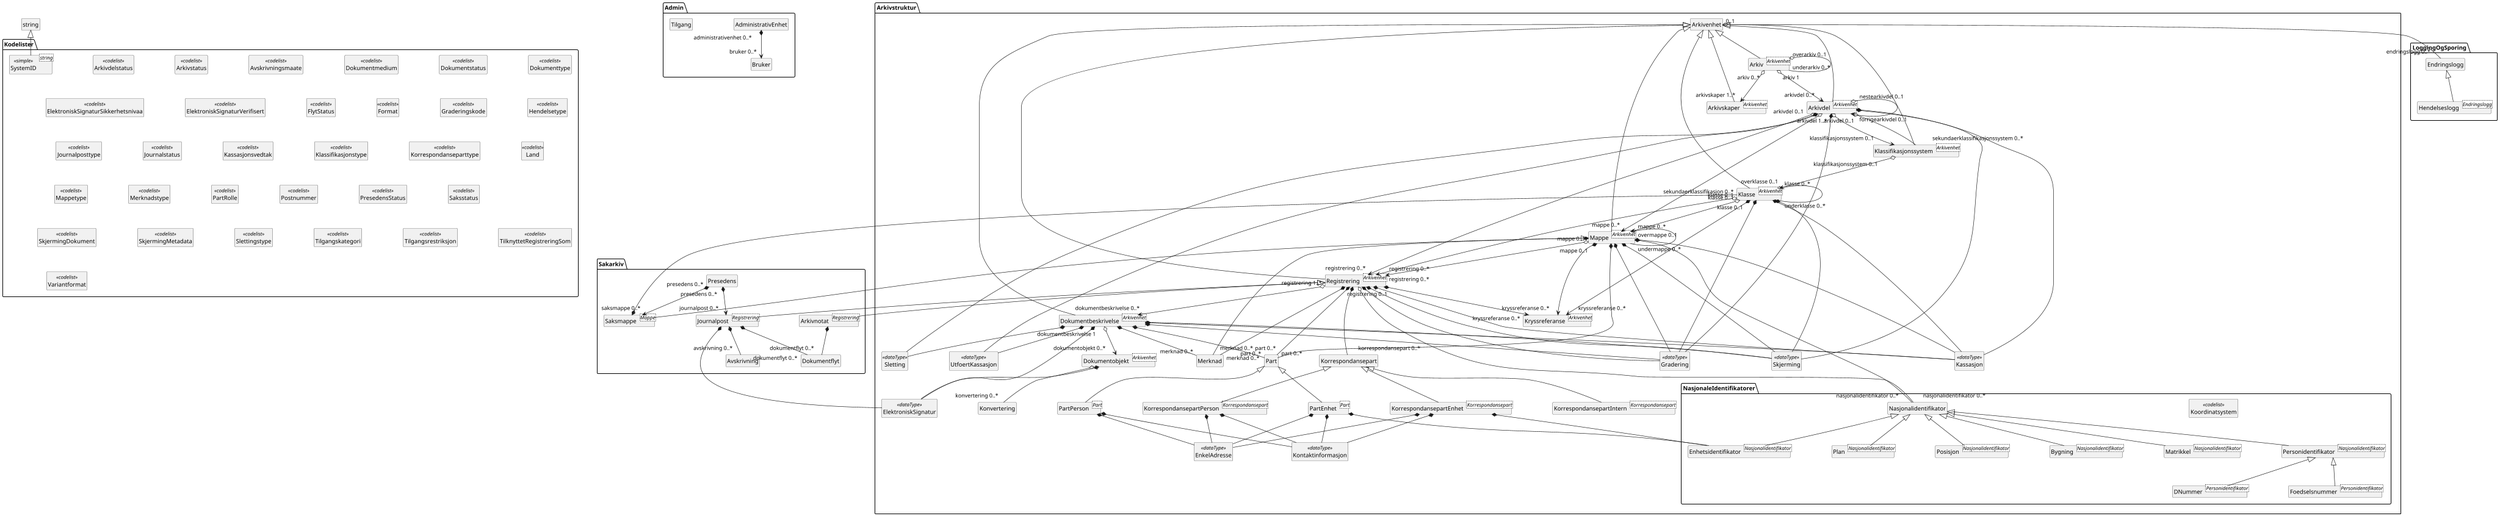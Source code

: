 @startuml
scale max 4096 width
skinparam nodesep 100
hide members
hide circle
class Admin.AdministrativEnhet {
  +systemID : SystemID [0..1]
  +administrativEnhetNavn : string
  +kortnavn : string [0..1]
  +opprettetDato : datetime
  +opprettetAv : string [0..1]
  +avsluttetDato : datetime [0..1]
  +administrativEnhetsstatus : string
  +referanseOverordnetEnhet : SystemID [0..1]
  +virksomhetsspesifikkeMetadata : any [0..1]
}

class Admin.Bruker {
  +systemID : SystemID [0..1]
  +brukerNavn : string
  +opprettetDato : datetime
  +opprettetAv : string [0..1]
  +avsluttetDato : datetime [0..1]
  +virksomhetsspesifikkeMetadata : any [0..1]
  +kortnavn : string [0..1]
}

class Admin.Tilgang {
  +systemID : SystemID [0..1]
  +rolle : string
  +tilgangskategori : Tilgangskategori
  +referanseArkivenhet : SystemID [0..1]
  +tilgangsrestriksjon : Tilgangsrestriksjon [0..1]
  +les : boolean
  +ny : boolean
  +endre : boolean
  +slett : boolean
}

class Arkivstruktur.Arkiv <Arkivenhet> {
  +tittel : string
  +beskrivelse : string [0..1]
  +arkivstatus : Arkivstatus [0..1]
  +dokumentmedium : Dokumentmedium [0..1]
  +oppbevaringssted : string [0..*]
  +avsluttetDato : datetime [0..1]
  +avsluttetAv : string [0..1]
  +referanseAvsluttetAv : SystemID [0..1]
}

class Arkivstruktur.Arkivdel <Arkivenhet> {
  +tittel : string
  +beskrivelse : string [0..1]
  +arkivdelstatus : Arkivdelstatus
  +dokumentmedium : Dokumentmedium [0..1]
  +oppbevaringssted : string [0..*]
  +avsluttetDato : datetime [0..1]
  +avsluttetAv : string [0..1]
  +referanseAvsluttetAv : SystemID [0..1]
  +arkivperiodeStartDato : datetime [0..1]
  +arkivperiodeSluttDato : datetime [0..1]
  +referanseForloeper : SystemID [0..1]
  +referanseArvtaker : SystemID [0..1]
  +kassasjon : Kassasjon [0..1]
  +utfoertKassasjon : UtfoertKassasjon [0..1]
  +sletting : Sletting [0..1]
  +skjerming : Skjerming [0..1]
  +gradering : Gradering [0..1]
}

class Arkivstruktur.Arkivenhet {
  +systemID : SystemID [0..1]
  +endretDato : datetime [0..1]
  +opprettetDato : datetime [0..1]
  +opprettetAv : string [0..1]
  +endretAv : string [0..1]
  +referanseEndretAv : SystemID [0..1]
  +referanseOpprettetAv : SystemID [0..1]
}

class Arkivstruktur.Arkivskaper <Arkivenhet> {
  +arkivskaperID : string
  +arkivskaperNavn : string
  +beskrivelse : string [0..1]
}

class Arkivstruktur.Dokumentbeskrivelse <Arkivenhet> {
  +dokumenttype : Dokumenttype
  +dokumentstatus : Dokumentstatus
  +tittel : string
  +beskrivelse : string [0..1]
  +forfatter : string [0..*]
  +dokumentmedium : Dokumentmedium [0..1]
  +oppbevaringssted : string [0..1]
  +tilknyttetRegistreringSom : TilknyttetRegistreringSom
  +dokumentnummer : integer
  +tilknyttetDato : datetime
  +tilknyttetAv : string [0..1]
  +referanseTilknyttetAv : SystemID [0..1]
  +kassasjon : Kassasjon [0..1]
  +utfoertKassasjon : UtfoertKassasjon [0..1]
  +sletting : Sletting [0..1]
  +skjerming : Skjerming [0..1]
  +gradering : Gradering [0..1]
  +elektroniskSignatur : ElektroniskSignatur [0..1]
  +eksternReferanse : string [0..1]
  +virksomhetsspesifikkeMetadata : any [0..1]
}

class Arkivstruktur.Dokumentobjekt <Arkivenhet> {
  +versjonsnummer : integer
  +variantformat : Variantformat
  +format : Format [0..1]
  +formatDetaljer : string [0..1]
  +referanseDokumentfil : string [0..1]
  +filnavn : string [0..1]
  +sjekksum : string [0..1]
  +mimeType : string [0..1]
  +sjekksumAlgoritme : string [0..1]
  +filstoerrelse : integer [0..1]
  +elektroniskSignatur : ElektroniskSignatur [0..1]
}

class Arkivstruktur.ElektroniskSignatur <<dataType>> {
  +elektroniskSignaturSikkerhetsnivaa : ElektroniskSignaturSikkerhetsnivaa
  +elektroniskSignaturVerifisert : ElektroniskSignaturVerifisert
  +verifisertDato : datetime
  +verifisertAv : string
  +referanseVerifisertAv : SystemID [0..1]
}

class Arkivstruktur.EnkelAdresse <<dataType>> {
  +adresselinje1 : string [0..1]
  +adresselinje2 : string [0..1]
  +adresselinje3 : string [0..1]
  +postnr : Postnummer [0..1]
  +poststed : string
  +landkode : Land [0..1]
}

class Arkivstruktur.Gradering <<dataType>> {
  +graderingskode : Graderingskode
  +graderingsdato : datetime
  +gradertAv : string
  +referanseGradertAv : SystemID
  +nedgraderingsdato : datetime [0..1]
  +nedgradertAv : string [0..1]
  +referanseNedgradertAv : SystemID [0..1]
}

class Arkivstruktur.Kassasjon <<dataType>> {
  +kassasjonsvedtak : Kassasjonsvedtak
  +kassasjonshjemmel : string [0..1]
  +bevaringstid : integer
  +kassasjonsdato : datetime
}

class Arkivstruktur.Klasse <Arkivenhet> {
  +klasseID : string
  +tittel : string
  +beskrivelse : string [0..1]
  +noekkelord : string [0..*]
  +avsluttetDato : datetime [0..1]
  +avsluttetAv : string [0..1]
  +referanseAvsluttetAv : SystemID [0..1]
  +skjerming : Skjerming [0..1]
  +kassasjon : Kassasjon [0..1]
  +gradering : Gradering [0..1]
}

class Arkivstruktur.Klassifikasjonssystem <Arkivenhet> {
  +klassifikasjonstype : Klassifikasjonstype [0..1]
  +tittel : string
  +beskrivelse : string [0..1]
  +avsluttetDato : datetime [0..1]
  +avsluttetAv : string [0..1]
  +referanseAvsluttetAv : SystemID [0..1]
}

class Arkivstruktur.Kontaktinformasjon <<dataType>> {
  +epostadresse : string [0..1]
  +mobiltelefon : string [0..1]
  +telefon : string [0..1]
}

class Arkivstruktur.Konvertering {
  +systemID : SystemID [0..1]
  +konvertertDato : datetime
  +konvertertAv : string
  +konvertertFraFormat : Format
  +konvertertTilFormat : Format
  +konverteringsverktoey : string [0..1]
  +konverteringskommentar : string [0..1]
}

class Arkivstruktur.Korrespondansepart {
  +systemID : SystemID [0..1]
  +korrespondanseparttype : Korrespondanseparttype
  +virksomhetsspesifikkeMetadata : any [0..1]
}

class Arkivstruktur.KorrespondansepartEnhet <Korrespondansepart> {
  +enhetsidentifikator : Enhetsidentifikator [0..1]
  +navn : string
  +forretningsadresse : EnkelAdresse [0..1]
  +postadresse : EnkelAdresse [0..1]
  +kontaktinformasjon : Kontaktinformasjon [0..1]
  +kontaktperson : string [0..1]
}

class Arkivstruktur.KorrespondansepartIntern <Korrespondansepart> {
  +administrativEnhet : string [0..1]
  +referanseAdministrativEnhet : SystemID [0..1]
  +saksbehandler : string [0..1]
  +referanseSaksbehandler : SystemID [0..1]
}

class Arkivstruktur.KorrespondansepartPerson <Korrespondansepart> {
  +personidentifikator : Personidentifikator [0..*]
  +navn : string
  +postadresse : EnkelAdresse [0..1]
  +bostedsadresse : EnkelAdresse [0..1]
  +kontaktinformasjon : Kontaktinformasjon [0..1]
}

class Arkivstruktur.Kryssreferanse <Arkivenhet> {
}

class Arkivstruktur.Mappe <Arkivenhet> {
  +mappeID : string [0..1]
  +mappetype : Mappetype [0..1]
  +tittel : string
  +offentligTittel : string [0..1]
  +beskrivelse : string [0..1]
  +noekkelord : string [0..*]
  +dokumentmedium : Dokumentmedium [0..1]
  +oppbevaringssted : string [0..*]
  +avsluttetDato : datetime [0..1]
  +avsluttetAv : string [0..1]
  +referanseAvsluttetAv : SystemID [0..1]
  +kassasjon : Kassasjon [0..1]
  +skjerming : Skjerming [0..1]
  +gradering : Gradering [0..1]
  +referanseForelderMappe : SystemID [0..1]
  +virksomhetsspesifikkeMetadata : any [0..1]
}

class Arkivstruktur.Merknad {
  +systemID : SystemID [0..1]
  +merknadstekst : string
  +merknadstype : Merknadstype [0..1]
  +merknadsdato : datetime
  +merknadRegistrertAv : string [0..1]
  +referanseMerknadRegistrertAv : SystemID [0..1]
}

class Arkivstruktur.NasjonaleIdentifikatorer.Bygning <Nasjonalidentifikator> {
  +bygningsnummer : integer
  +endringsloepenummer : integer [0..1]
}

class Arkivstruktur.NasjonaleIdentifikatorer.DNummer <Personidentifikator> {
  +dNummer : string
}

class Arkivstruktur.NasjonaleIdentifikatorer.Enhetsidentifikator <Nasjonalidentifikator> {
  +organisasjonsnummer : string
}

class Arkivstruktur.NasjonaleIdentifikatorer.Foedselsnummer <Personidentifikator> {
  +foedselsnummer : string
}

class Arkivstruktur.NasjonaleIdentifikatorer.Koordinatsystem <<codelist>> {
  +UTM32N = EPSG:32632
  +WGS84 = EPSG:4326
}

class Arkivstruktur.NasjonaleIdentifikatorer.Matrikkel <Nasjonalidentifikator> {
  +kommunenummer : string
  +gaardsnummer : integer
  +bruksnummer : integer
  +festenummer : integer [0..1]
  +seksjonsnummer : integer [0..1]
}

class Arkivstruktur.NasjonaleIdentifikatorer.Nasjonalidentifikator {
  +systemID : SystemID
}

class Arkivstruktur.NasjonaleIdentifikatorer.Personidentifikator <Nasjonalidentifikator> {
}

class Arkivstruktur.NasjonaleIdentifikatorer.Plan <Nasjonalidentifikator> {
  +kommunenummer : string [0..1]
  +fylkesnummer : string [0..1]
  +landkode : Land [0..1]
  +planidentifikasjon : string
}

class Arkivstruktur.NasjonaleIdentifikatorer.Posisjon <Nasjonalidentifikator> {
  +koordinatsystem : Koordinatsystem
  +x : decimal
  +y : decimal
  +z : decimal [0..1]
}

class Arkivstruktur.Part {
  +systemID : SystemID [0..1]
  +partRolle : PartRolle
  +virksomhetsspesifikkeMetadata : any [0..1]
}

class Arkivstruktur.PartEnhet <Part> {
  +enhetsidentifikator : Enhetsidentifikator [0..1]
  +navn : string
  +forretningsadresse : EnkelAdresse [0..1]
  +postadresse : EnkelAdresse [0..1]
  +kontaktinformasjon : Kontaktinformasjon [0..1]
  +kontaktperson : string [0..1]
}

class Arkivstruktur.PartPerson <Part> {
  +personidentifikator : Personidentifikator [0..*]
  +navn : string
  +postadresse : EnkelAdresse [0..1]
  +bostedsadresse : EnkelAdresse [0..1]
  +kontaktinformasjon : Kontaktinformasjon [0..1]
}

class Arkivstruktur.Registrering <Arkivenhet> {
  +arkivertDato : datetime [0..1]
  +arkivertAv : string [0..1]
  +referanseArkivertAv : SystemID [0..1]
  +kassasjon : Kassasjon [0..1]
  +skjerming : Skjerming [0..1]
  +gradering : Gradering [0..1]
  +referanseArkivdel : SystemID [0..1]
  +registreringsID : string [0..1]
  +tittel : string
  +offentligTittel : string [0..1]
  +beskrivelse : string [0..1]
  +noekkelord : string [0..*]
  +forfatter : string [0..*]
  +dokumentmedium : Dokumentmedium [0..1]
  +oppbevaringssted : string [0..*]
  +virksomhetsspesifikkeMetadata : any [0..1]
}

class Arkivstruktur.Skjerming <<dataType>> {
  +tilgangsrestriksjon : Tilgangsrestriksjon
  +skjermingshjemmel : string
  +skjermingMetadata : SkjermingMetadata [0..*]
  +skjermingDokument : SkjermingDokument [0..1]
  +skjermingsvarighet : integer [0..1]
  +skjermingOpphoererDato : datetime [0..1]
}

class Arkivstruktur.Sletting <<dataType>> {
  +slettingstype : Slettingstype
  +slettetDato : datetime
  +slettetAv : string
  +referanseSlettetAv : SystemID
}

class Arkivstruktur.UtfoertKassasjon <<dataType>> {
  +kassertDato : datetime
  +kassertAv : string
  +referanseKassertAv : SystemID
}

class Kodelister.Arkivdelstatus <<codelist>> {
  +Aktiv periode = A
  +Overlappingsperiode = O
  +Avsluttet periode = P
  +Uaktuelle mapper = U
}

class Kodelister.Arkivstatus <<codelist>> {
  +Opprettet = O
  +Avsluttet = A
}

class Kodelister.Avskrivningsmaate <<codelist>> {
  +Besvart med brev = BU
  +Besvart med e-post = BE
  +Besvart på telefon = TLF
  +Tatt til etterretning = TE
  +Tatt til orientering = TO
  +Besvart med notat = BN
  +Saken ble avsluttet = SA
}

class Kodelister.Dokumentmedium <<codelist>> {
  +Fysisk medium = F
  +Elektronisk arkiv = E
  +Blandet fysisk og elektronisk arkiv = B
}

class Kodelister.Dokumentstatus <<codelist>> {
  +Dokumentet er under redigering = B
  +Dokumentet er ferdigstilt = F
}

class Kodelister.Dokumenttype <<codelist>> {
  +Brev = B
  +Rundskriv = R
  +Faktura = F
  +Ordrebekreftelse = O
}

class Kodelister.ElektroniskSignaturSikkerhetsnivaa <<codelist>> {
  +Symmetrisk kryptert = SK
  +Sendt med PKI/virksomhetssertifikat = V
  +Sendt med PKI/"person standard"-sertifikat = PS
  +Sendt med PKI/"person høy"-sertifikat = PH
}

class Kodelister.ElektroniskSignaturVerifisert <<codelist>> {
  +Signatur påført, ikke verifisert = I
  +Signatur påført og verifisert = V
}

class Kodelister.FlytStatus <<codelist>> {
  +Godkjent = G
  +Ikke godkjent = I
  +Sendt tilbake til saksbehandler med kommentarer = S
}

class Kodelister.Format <<codelist>> {
  +Ukjent format = av/0
  +Ren tekst = x-fmt/111
  +TIFF versjon 6 = fmt/353
  +PDF/A 1a - ISO 19005-1:2005 = fmt/95
  +PDF/A 1b - ISO 19005-1:2005 = fmt/354
  +XML = fmt/101
  +JPEG = fmt/42
  +SOSI = av/1
  +MPEG-2 = x-fmt/386
  +MP3 = fmt/134
  +PNG = fmt/11
}

class Kodelister.Graderingskode <<codelist>> {
  {field} +Strengt hemmelig (sikkerhetsgrad) = SH
  {field} +Hemmelig (sikkerhetsgrad) = H
  {field} +Konfidensielt (sikkerhetsgrad) = K
  {field} +Begrenset (sikkerhetsgrad) = B
  {field} +Fortrolig (beskyttelsesgrad) = F
  {field} +Strengt fortrolig (beskyttelsesgrad) = SF
}

class Kodelister.Hendelsetype <<codelist>> {
  +Opprettet = C
  +Lest = R
  +Endret = U
  +Slettet = D
}

class Kodelister.Journalposttype <<codelist>> {
  +Inngående dokument = I
  +Utgående dokument = U
  +Organinternt dokument for oppfølging = N
  +Organinternt dokument uten oppfølging = X
  +Saksframlegg = S
}

class Kodelister.Journalstatus <<codelist>> {
  +Journalført = J
  +Ferdigstilt fra saksbehandler = F
  +Godkjent av leder = G
  +Ekspedert = E
  +Arkivert = A
  +Utgår = U
  +Midlertidig registrering av innkommet dokument = M
  +Saksbehandler har registrert innkommet dokument = S
  +Reservert dokument = R
}

class Kodelister.Kassasjonsvedtak <<codelist>> {
  +Bevares = B
  +Kasseres = K
  +Vurderes senere = G
}

class Kodelister.Klassifikasjonstype <<codelist>> {
  +Gårds- og bruksnummer = GBN
  +Funksjonsbasert, hierarkisk = FH
  +Emnebasert, hierarkisk arkivnøkkel = EH
  +Emnebasert, ett nivå = E1
  +K-koder = KK
  +Mangefasettert, ikke hierarki = MF
  +Objektbasert = UO
  +Fødselsnummer = PNR
}

class Kodelister.Korrespondanseparttype <<codelist>> {
  +Avsender = EA
  +Mottaker = EM
  +Kopimottaker = EK
  +Gruppemottaker = GM
  +Intern avsender = IA
  +Intern mottaker = IM
  +Intern kopimottaker = IK
  +Medavsender = IS
}

class Kodelister.Land <<codelist>> {
}

class Kodelister.Mappetype <<codelist>> {
}

class Kodelister.Merknadstype <<codelist>> {
  +Merknad fra saksbehandler = MS
  +Merknad fra leder = ML
  +Merknad fra arkivansvarlig = MA
}

class Kodelister.PartRolle <<codelist>> {
  +Klient = KLI
  +Pårørende = PAA
  +Formynder = FORM
  +Advokat = ADV
}

class Kodelister.Postnummer <<codelist>> {
}

class Kodelister.PresedensStatus <<codelist>> {
  +Gjeldende = G
  +Foreldet = F
}

class Kodelister.Saksstatus <<codelist>> {
  +Under behandling = B
  +Avsluttet = A
  +Utgår = U
  +Opprettet av saksbehandler = R
  +Avsluttet av saksbehandler = S
  +Unntatt prosesstyring = P
  +Ferdig fra saksbehandler = F
}

class Kodelister.SkjermingDokument <<codelist>> {
  +Skjerming av hele dokumentet = H
  +Skjerming av deler av dokumentet = D
}

class Kodelister.SkjermingMetadata <<codelist>> {
  +Skjerming klasseID = KID
  +Skjerming tittel klasse = TKL
  +Skjerming tittel mappe - unntatt første linje = TM1
  +Skjerming tittel mappe - utvalgte ord = TMO
  +Skjerming navn part i sak = NPS
  +Skjerming tittel registrering - unntatt første linje = TR1
  +Skjerming tittel registrering - utvalgte ord = TRO
  +Skjerming navn avsender = NA
  +Skjerming navn mottaker = NM
  +Skjerming tittel dokumentbeskrivelse = TD
  +Skjerming merknadstekst = MT
  +Midlertidig skjerming = M
}

class Kodelister.Slettingstype <<codelist>> {
  +Sletting av produksjonsformat = SP
  +Sletting av tidligere versjon = SV
  +Sletting av variant med sladdet informasjon = SS
  +Sletting av hele innholdet i arkivdelen = SA
}

class Kodelister.SystemID <string> <<simple>> {
}

class Kodelister.Tilgangskategori <<codelist>> {
  +arkivdel = A
  +klasse = K
  +mappe = M
  +registrering = R
  +dokumentbeskrivelse = D
}

class Kodelister.Tilgangsrestriksjon <<codelist>> {
  +Begrenset etter sikkerhetsinstruksen = B
  +Konfidensielt etter sikkerhetsinstruksen = K
  +Hemmelig etter sikkerhetsinstruksen = H
  +Fortrolig etter beskyttelsesinstruksen = F
  +Strengt fortrolig etter beskyttelsesinstruksen = SF
  +Unntatt etter offentlighetsloven § 5 = 5
  +Unntatt etter offentlighetsloven § 5a = 5a
  +Unntatt etter offentlighetsloven § 6 = 6
  +Unntatt etter offentlighetsloven § 11 = 11
  +Midlertidig sperret = XX
  +Personalsaker = P
  +Klientsaker = KL
}

class Kodelister.TilknyttetRegistreringSom <<codelist>> {
  +Hoveddokument = H
  +Vedlegg = V
}

class Kodelister.Variantformat <<codelist>> {
  +Produksjonsformat = P
  +Arkivformat = A
  +Dokument hvor deler av innholdet er skjermet = O
}

class LoggingOgSporing.Endringslogg {
  +systemID : SystemID [0..1]
  +referanseArkivenhet : SystemID [0..1]
  +referanseMetadata : string [0..1]
  +endretDato : datetime
  +endretAv : string
  +referanseEndretAv : SystemID
  +tidligereVerdi : string [0..1]
  +nyVerdi : string [0..1]
}

class LoggingOgSporing.Hendelseslogg <Endringslogg> {
  +hendelsetype : Hendelsetype
  +beskrivelse : string [0..1]
  +hendelseDato : datetime
}

class Sakarkiv.Arkivnotat <Registrering> {
  +dokumentetsDato : datetime [0..1]
  +mottattDato : datetime [0..1]
  +sendtDato : datetime [0..1]
  +forfallsdato : datetime [0..1]
  +offentlighetsvurdertDato : datetime [0..1]
  +antallVedlegg : integer [0..1]
  +utlaantDato : datetime [0..1]
  +utlaantTil : string [0..1]
  +referanseUtlaantTil : SystemID [0..1]
}

class Sakarkiv.Avskrivning {
  +systemID : SystemID [0..1]
  +avskrivningsdato : datetime
  +avskrevetAv : string
  +referanseAvskrevetAv : SystemID [0..1]
  +avskrivningsmaate : Avskrivningsmaate
  +referanseAvskrivesAvJournalpost : SystemID [0..1]
  +referanseAvskrivesAvKorrespondansepart : SystemID [0..1]
}

class Sakarkiv.Dokumentflyt {
  +systemID : SystemID [0..1]
  +flytTil : string
  +referanseFlytTil : SystemID [0..1]
  +flytFra : string
  +referanseFlytFra : SystemID [0..1]
  +flytMottattDato : datetime
  +flytSendtDato : datetime
  +flytStatus : FlytStatus
  +flytMerknad : string [0..1]
}

class Sakarkiv.Journalpost <Registrering> {
  +journalaar : integer [0..1]
  +journalsekvensnummer : integer [0..1]
  +journalpostnummer : integer
  +journalposttype : Journalposttype
  +journalstatus : Journalstatus
  +journaldato : datetime
  +dokumentetsDato : datetime [0..1]
  +mottattDato : datetime [0..1]
  +sendtDato : datetime [0..1]
  +forfallsdato : datetime [0..1]
  +offentlighetsvurdertDato : datetime [0..1]
  +antallVedlegg : integer [0..1]
  +utlaantDato : datetime [0..1]
  +utlaantTil : string [0..1]
  +referanseUtlaantTil : SystemID [0..1]
  +journalenhet : string [0..1]
  +elektroniskSignatur : ElektroniskSignatur [0..1]
}

class Sakarkiv.Presedens {
  +systemID : SystemID [0..1]
  +presedensDato : datetime
  +opprettetDato : datetime [0..1]
  +opprettetAv : string [0..1]
  +referanseOpprettetAv : SystemID [0..1]
  +tittel : string
  +beskrivelse : string [0..1]
  +presedensHjemmel : string [0..1]
  +rettskildefaktor : string
  +presedensGodkjentDato : datetime [0..1]
  +presedensGodkjentAv : string [0..1]
  +referansePresedensGodkjentAv : SystemID [0..1]
  +avsluttetDato : datetime [0..1]
  +avsluttetAv : string [0..1]
  +referanseAvsluttetAv : SystemID [0..1]
  +presedensStatus : PresedensStatus [0..1]
}

class Sakarkiv.Saksmappe <Mappe> {
  +saksaar : integer
  +sakssekvensnummer : integer
  +saksdato : datetime
  +administrativEnhet : string [0..1]
  +referanseAdministrativEnhet : SystemID [0..1]
  +saksansvarlig : string
  +referanseSaksansvarlig : SystemID [0..1]
  +journalenhet : string [0..1]
  +saksstatus : Saksstatus
  +utlaantDato : datetime [0..1]
  +utlaantTil : string [0..1]
  +referanseUtlaantTil : SystemID [0..1]
}

Admin.AdministrativEnhet "administrativenhet 0..*" *--> "bruker 0..*" Admin.Bruker
Arkivstruktur.Arkiv "arkiv 0..*" o--> "arkivskaper 1..*" Arkivstruktur.Arkivskaper
Arkivstruktur.Arkiv "arkiv 1" o--> "arkivdel 0..*" Arkivstruktur.Arkivdel
Arkivstruktur.Arkiv "overarkiv 0..1" o-- "underarkiv 0..*" Arkivstruktur.Arkiv
Arkivstruktur.Arkivdel "arkivdel 0..1" o--> "mappe 0..*" Arkivstruktur.Mappe
Arkivstruktur.Arkivdel "arkivdel 0..1" o--> "registrering 0..*" Arkivstruktur.Registrering
Arkivstruktur.Arkivdel "arkivdel 1..*" o--> "klassifikasjonssystem 0..1" Arkivstruktur.Klassifikasjonssystem
Arkivstruktur.Arkivdel "nestearkivdel 0..1" o--> "forrigearkivdel 0..1" Arkivstruktur.Arkivdel
Arkivstruktur.Arkivdel *-- Arkivstruktur.Gradering
Arkivstruktur.Arkivdel *-- Arkivstruktur.Kassasjon
Arkivstruktur.Arkivdel *-- Arkivstruktur.Skjerming
Arkivstruktur.Arkivdel *-- Arkivstruktur.Sletting
Arkivstruktur.Arkivdel *-- Arkivstruktur.UtfoertKassasjon
Arkivstruktur.Arkivdel o-- "sekundaerklassifikasjonssystem 0..*" Arkivstruktur.Klassifikasjonssystem
Arkivstruktur.Arkivenhet "0..1" o-- "endringslogg 0..*" LoggingOgSporing.Endringslogg
Arkivstruktur.Arkivenhet <|-- Arkivstruktur.Arkiv
Arkivstruktur.Arkivenhet <|-- Arkivstruktur.Arkivdel
Arkivstruktur.Arkivenhet <|-- Arkivstruktur.Arkivskaper
Arkivstruktur.Arkivenhet <|-- Arkivstruktur.Dokumentbeskrivelse
Arkivstruktur.Arkivenhet <|-- Arkivstruktur.Klasse
Arkivstruktur.Arkivenhet <|-- Arkivstruktur.Klassifikasjonssystem
Arkivstruktur.Arkivenhet <|-- Arkivstruktur.Mappe
Arkivstruktur.Arkivenhet <|-- Arkivstruktur.Registrering
Sakarkiv.Arkivnotat *-- "dokumentflyt 0..*" Sakarkiv.Dokumentflyt
Arkivstruktur.Dokumentbeskrivelse "dokumentbeskrivelse 1" o--> "dokumentobjekt 0..*" Arkivstruktur.Dokumentobjekt
Arkivstruktur.Dokumentbeskrivelse *-- "merknad 0..*" Arkivstruktur.Merknad
Arkivstruktur.Dokumentbeskrivelse *-- "part 0..*" Arkivstruktur.Part
Arkivstruktur.Dokumentbeskrivelse *-- Arkivstruktur.ElektroniskSignatur
Arkivstruktur.Dokumentbeskrivelse *-- Arkivstruktur.Gradering
Arkivstruktur.Dokumentbeskrivelse *-- Arkivstruktur.Kassasjon
Arkivstruktur.Dokumentbeskrivelse *-- Arkivstruktur.Skjerming
Arkivstruktur.Dokumentbeskrivelse *-- Arkivstruktur.Sletting
Arkivstruktur.Dokumentbeskrivelse *-- Arkivstruktur.UtfoertKassasjon
Arkivstruktur.Dokumentobjekt *-- Arkivstruktur.ElektroniskSignatur
Arkivstruktur.Dokumentobjekt o-- "konvertering 0..*" Arkivstruktur.Konvertering
LoggingOgSporing.Endringslogg <|-- LoggingOgSporing.Hendelseslogg
Sakarkiv.Journalpost *-- "avskrivning 0..*" Sakarkiv.Avskrivning
Sakarkiv.Journalpost *-- "dokumentflyt 0..*" Sakarkiv.Dokumentflyt
Sakarkiv.Journalpost *-- Arkivstruktur.ElektroniskSignatur
Arkivstruktur.Klasse "klasse 0..1" *--> "kryssreferanse 0..*" Arkivstruktur.Kryssreferanse
Arkivstruktur.Klasse "klasse 0..1" o--> "mappe 0..*" Arkivstruktur.Mappe
Arkivstruktur.Klasse "klasse 0..1" o--> "registrering 0..*" Arkivstruktur.Registrering
Arkivstruktur.Klasse "overklasse 0..1" o-- "underklasse 0..*" Arkivstruktur.Klasse
Arkivstruktur.Klasse *-- Arkivstruktur.Gradering
Arkivstruktur.Klasse *-- Arkivstruktur.Kassasjon
Arkivstruktur.Klasse *-- Arkivstruktur.Skjerming
Arkivstruktur.Klassifikasjonssystem "klassifikasjonssystem 0..1" o--> "klasse 0..*" Arkivstruktur.Klasse
Arkivstruktur.Korrespondansepart <|-- Arkivstruktur.KorrespondansepartEnhet
Arkivstruktur.Korrespondansepart <|-- Arkivstruktur.KorrespondansepartIntern
Arkivstruktur.Korrespondansepart <|-- Arkivstruktur.KorrespondansepartPerson
Arkivstruktur.KorrespondansepartEnhet *-- Arkivstruktur.NasjonaleIdentifikatorer.Enhetsidentifikator
Arkivstruktur.KorrespondansepartEnhet *-- Arkivstruktur.EnkelAdresse
Arkivstruktur.KorrespondansepartEnhet *-- Arkivstruktur.Kontaktinformasjon
Arkivstruktur.KorrespondansepartPerson *-- Arkivstruktur.EnkelAdresse
Arkivstruktur.KorrespondansepartPerson *-- Arkivstruktur.Kontaktinformasjon
Arkivstruktur.Mappe "mappe 0..1" *--> "kryssreferanse 0..*" Arkivstruktur.Kryssreferanse
Arkivstruktur.Mappe "mappe 0..1" o--> "registrering 0..*" Arkivstruktur.Registrering
Arkivstruktur.Mappe "overmappe 0..1" o-- "undermappe 0..*" Arkivstruktur.Mappe
Arkivstruktur.Mappe *-- "merknad 0..*" Arkivstruktur.Merknad
Arkivstruktur.Mappe *-- "part 0..*" Arkivstruktur.Part
Arkivstruktur.Mappe *-- Arkivstruktur.Gradering
Arkivstruktur.Mappe *-- Arkivstruktur.Kassasjon
Arkivstruktur.Mappe *-- Arkivstruktur.Skjerming
Arkivstruktur.Mappe <|-- Sakarkiv.Saksmappe
Arkivstruktur.Mappe o-- "nasjonalidentifikator 0..*" Arkivstruktur.NasjonaleIdentifikatorer.Nasjonalidentifikator
Arkivstruktur.NasjonaleIdentifikatorer.Nasjonalidentifikator <|-- Arkivstruktur.NasjonaleIdentifikatorer.Bygning
Arkivstruktur.NasjonaleIdentifikatorer.Nasjonalidentifikator <|-- Arkivstruktur.NasjonaleIdentifikatorer.Enhetsidentifikator
Arkivstruktur.NasjonaleIdentifikatorer.Nasjonalidentifikator <|-- Arkivstruktur.NasjonaleIdentifikatorer.Matrikkel
Arkivstruktur.NasjonaleIdentifikatorer.Nasjonalidentifikator <|-- Arkivstruktur.NasjonaleIdentifikatorer.Personidentifikator
Arkivstruktur.NasjonaleIdentifikatorer.Nasjonalidentifikator <|-- Arkivstruktur.NasjonaleIdentifikatorer.Plan
Arkivstruktur.NasjonaleIdentifikatorer.Nasjonalidentifikator <|-- Arkivstruktur.NasjonaleIdentifikatorer.Posisjon
Arkivstruktur.Part <|-- Arkivstruktur.PartEnhet
Arkivstruktur.Part <|-- Arkivstruktur.PartPerson
Arkivstruktur.PartEnhet *-- Arkivstruktur.NasjonaleIdentifikatorer.Enhetsidentifikator
Arkivstruktur.PartEnhet *-- Arkivstruktur.EnkelAdresse
Arkivstruktur.PartEnhet *-- Arkivstruktur.Kontaktinformasjon
Arkivstruktur.PartPerson *-- Arkivstruktur.EnkelAdresse
Arkivstruktur.PartPerson *-- Arkivstruktur.Kontaktinformasjon
Arkivstruktur.NasjonaleIdentifikatorer.Personidentifikator <|-- Arkivstruktur.NasjonaleIdentifikatorer.DNummer
Arkivstruktur.NasjonaleIdentifikatorer.Personidentifikator <|-- Arkivstruktur.NasjonaleIdentifikatorer.Foedselsnummer
Sakarkiv.Presedens "presedens 0..*" *--> "journalpost 0..*" Sakarkiv.Journalpost
Sakarkiv.Presedens "presedens 0..*" *--> "saksmappe 0..*" Sakarkiv.Saksmappe
Arkivstruktur.Registrering "registrering 0..1" *--> "kryssreferanse 0..*" Arkivstruktur.Kryssreferanse
Arkivstruktur.Registrering "registrering 1..*" o--> "dokumentbeskrivelse 0..*" Arkivstruktur.Dokumentbeskrivelse
Arkivstruktur.Registrering *-- "korrespondansepart 0..*" Arkivstruktur.Korrespondansepart
Arkivstruktur.Registrering *-- "merknad 0..*" Arkivstruktur.Merknad
Arkivstruktur.Registrering *-- "part 0..*" Arkivstruktur.Part
Arkivstruktur.Registrering *-- Arkivstruktur.Gradering
Arkivstruktur.Registrering *-- Arkivstruktur.Kassasjon
Arkivstruktur.Registrering *-- Arkivstruktur.Skjerming
Arkivstruktur.Registrering <|-- Sakarkiv.Arkivnotat
Arkivstruktur.Registrering <|-- Sakarkiv.Journalpost
Arkivstruktur.Registrering o-- "nasjonalidentifikator 0..*" Arkivstruktur.NasjonaleIdentifikatorer.Nasjonalidentifikator
Sakarkiv.Saksmappe *-- "sekundaerklassifikasjon 0..*" Arkivstruktur.Klasse
string <|-- Kodelister.SystemID
@enduml
